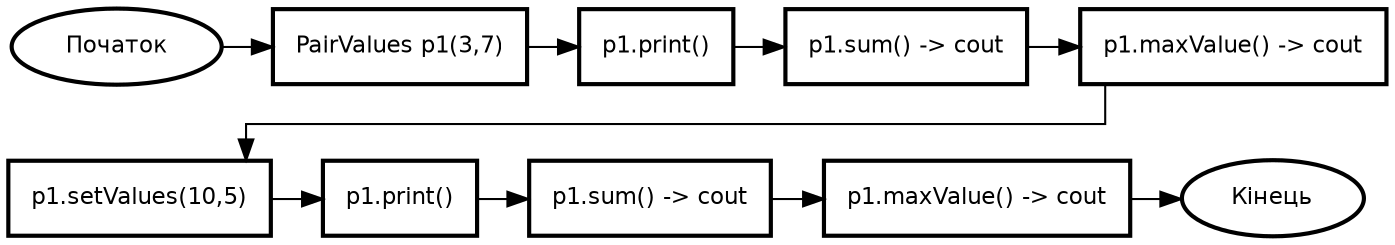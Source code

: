 // pairValues.dot
digraph pairValues {
    rankdir=TB;
    nodesep=0.35;
    ranksep=0.5;
    splines=ortho;
    node [shape=box, style="solid,bold", fontname="DejaVu Sans", fontsize=11, margin="0.15,0.1"];

    // вузли
    pv_start [shape=oval, label="Початок"];
    pv_ctor  [label="PairValues p1(3,7)"];
    pv_print1 [label="p1.print()"];
    pv_sum1   [label="p1.sum() -> cout"];
    pv_max1   [label="p1.maxValue() -> cout"];

    pv_set    [label="p1.setValues(10,5)"];
    pv_print2 [label="p1.print()"];
    pv_sum2   [label="p1.sum() -> cout"];
    pv_max2   [label="p1.maxValue() -> cout"];
    pv_end    [shape=oval, label="Кінець"];

    // рядок 1 (зліва направо)
    { rank=same; pv_start -> pv_ctor -> pv_print1 -> pv_sum1 -> pv_max1; }

    // рядок 2 (зліва направо)
    { rank=same; pv_set -> pv_print2 -> pv_sum2 -> pv_max2 -> pv_end; }

    // перехід з 1-го рядка на 2-й
    pv_max1 -> pv_set;

    // (вирівнювання)
    pv_start -> pv_set   [style=invis];
    pv_ctor  -> pv_print2[style=invis];
    pv_print1-> pv_sum2  [style=invis];
    pv_sum1  -> pv_max2  [style=invis];
}

